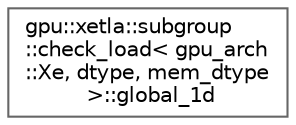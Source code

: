 digraph "Graphical Class Hierarchy"
{
 // LATEX_PDF_SIZE
  bgcolor="transparent";
  edge [fontname=Helvetica,fontsize=10,labelfontname=Helvetica,labelfontsize=10];
  node [fontname=Helvetica,fontsize=10,shape=box,height=0.2,width=0.4];
  rankdir="LR";
  Node0 [id="Node000000",label="gpu::xetla::subgroup\l::check_load\< gpu_arch\l::Xe, dtype, mem_dtype\l \>::global_1d",height=0.2,width=0.4,color="grey40", fillcolor="white", style="filled",URL="$structgpu_1_1xetla_1_1subgroup_1_1check__load_3_01gpu__arch_1_1Xe_00_01dtype_00_01mem__dtype_01_4_1_1global__1d.html",tooltip=" "];
}
